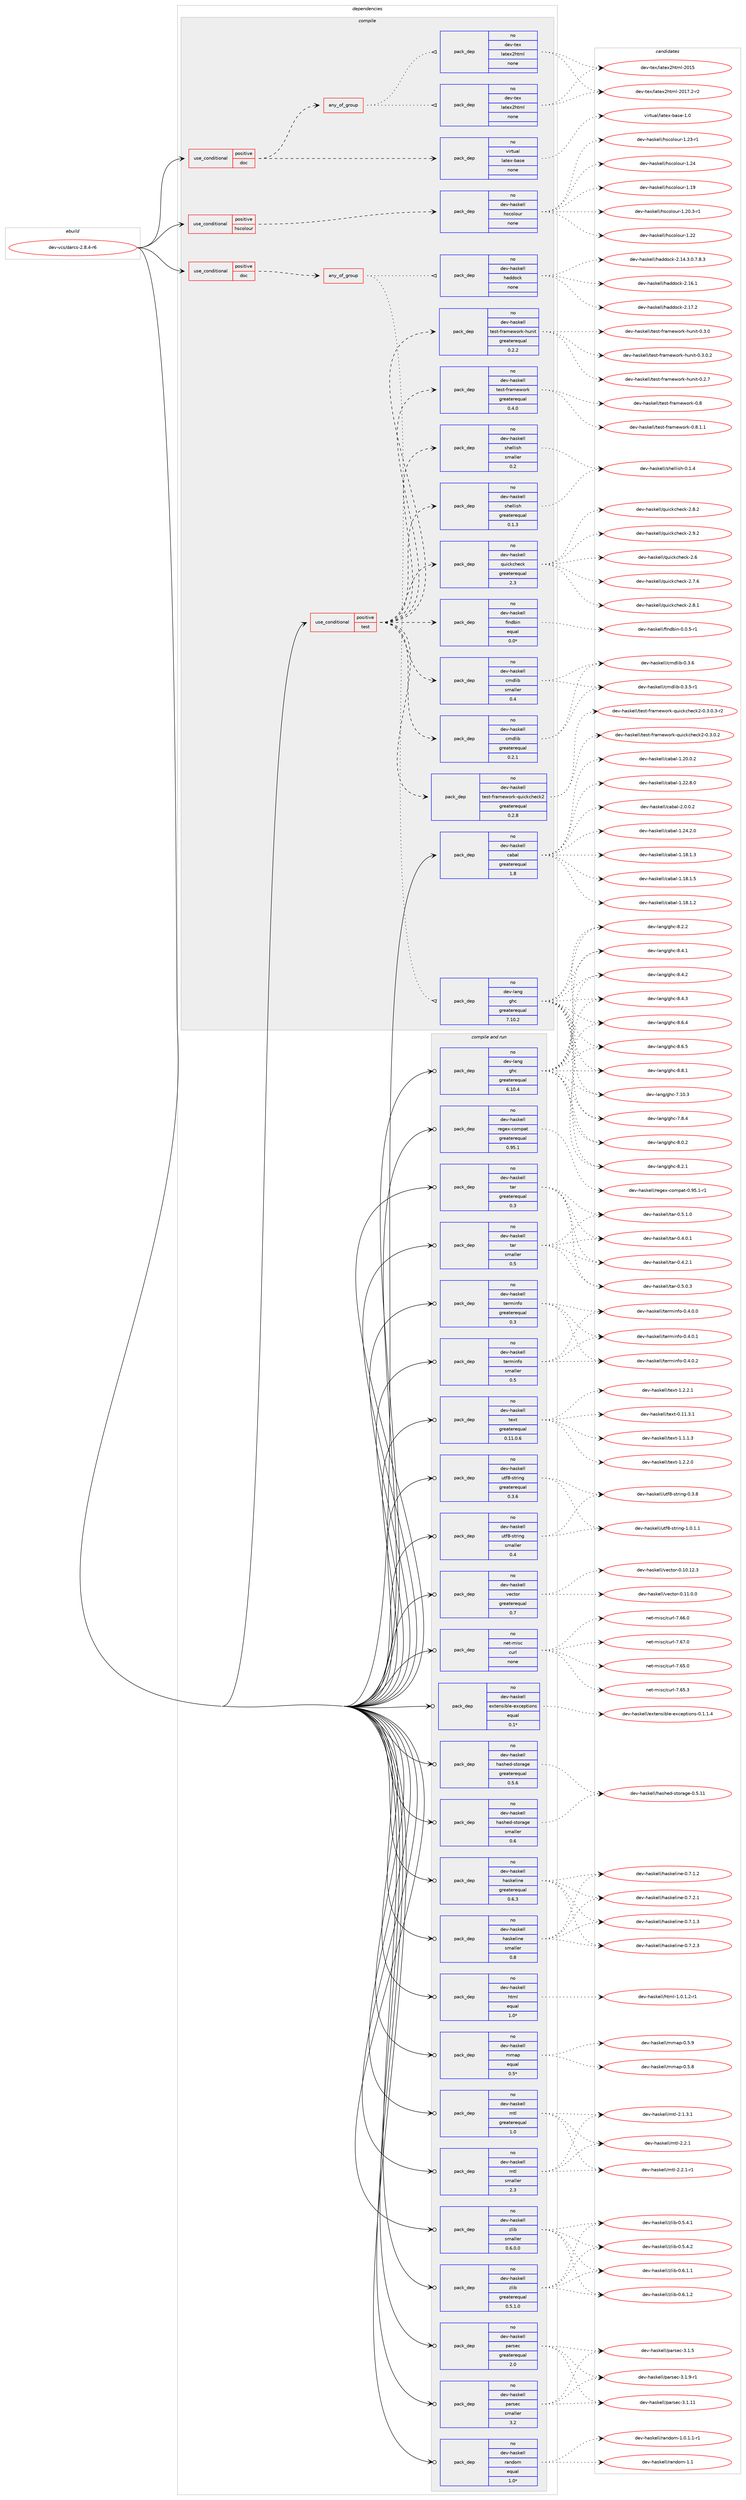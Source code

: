 digraph prolog {

# *************
# Graph options
# *************

newrank=true;
concentrate=true;
compound=true;
graph [rankdir=LR,fontname=Helvetica,fontsize=10,ranksep=1.5];#, ranksep=2.5, nodesep=0.2];
edge  [arrowhead=vee];
node  [fontname=Helvetica,fontsize=10];

# **********
# The ebuild
# **********

subgraph cluster_leftcol {
color=gray;
rank=same;
label=<<i>ebuild</i>>;
id [label="dev-vcs/darcs-2.8.4-r6", color=red, width=4, href="../dev-vcs/darcs-2.8.4-r6.svg"];
}

# ****************
# The dependencies
# ****************

subgraph cluster_midcol {
color=gray;
label=<<i>dependencies</i>>;
subgraph cluster_compile {
fillcolor="#eeeeee";
style=filled;
label=<<i>compile</i>>;
subgraph cond183567 {
dependency733577 [label=<<TABLE BORDER="0" CELLBORDER="1" CELLSPACING="0" CELLPADDING="4"><TR><TD ROWSPAN="3" CELLPADDING="10">use_conditional</TD></TR><TR><TD>positive</TD></TR><TR><TD>doc</TD></TR></TABLE>>, shape=none, color=red];
subgraph any11845 {
dependency733578 [label=<<TABLE BORDER="0" CELLBORDER="1" CELLSPACING="0" CELLPADDING="4"><TR><TD CELLPADDING="10">any_of_group</TD></TR></TABLE>>, shape=none, color=red];subgraph pack537786 {
dependency733579 [label=<<TABLE BORDER="0" CELLBORDER="1" CELLSPACING="0" CELLPADDING="4" WIDTH="220"><TR><TD ROWSPAN="6" CELLPADDING="30">pack_dep</TD></TR><TR><TD WIDTH="110">no</TD></TR><TR><TD>dev-haskell</TD></TR><TR><TD>haddock</TD></TR><TR><TD>none</TD></TR><TR><TD></TD></TR></TABLE>>, shape=none, color=blue];
}
dependency733578:e -> dependency733579:w [weight=20,style="dotted",arrowhead="oinv"];
subgraph pack537787 {
dependency733580 [label=<<TABLE BORDER="0" CELLBORDER="1" CELLSPACING="0" CELLPADDING="4" WIDTH="220"><TR><TD ROWSPAN="6" CELLPADDING="30">pack_dep</TD></TR><TR><TD WIDTH="110">no</TD></TR><TR><TD>dev-lang</TD></TR><TR><TD>ghc</TD></TR><TR><TD>greaterequal</TD></TR><TR><TD>7.10.2</TD></TR></TABLE>>, shape=none, color=blue];
}
dependency733578:e -> dependency733580:w [weight=20,style="dotted",arrowhead="oinv"];
}
dependency733577:e -> dependency733578:w [weight=20,style="dashed",arrowhead="vee"];
}
id:e -> dependency733577:w [weight=20,style="solid",arrowhead="vee"];
subgraph cond183568 {
dependency733581 [label=<<TABLE BORDER="0" CELLBORDER="1" CELLSPACING="0" CELLPADDING="4"><TR><TD ROWSPAN="3" CELLPADDING="10">use_conditional</TD></TR><TR><TD>positive</TD></TR><TR><TD>doc</TD></TR></TABLE>>, shape=none, color=red];
subgraph pack537788 {
dependency733582 [label=<<TABLE BORDER="0" CELLBORDER="1" CELLSPACING="0" CELLPADDING="4" WIDTH="220"><TR><TD ROWSPAN="6" CELLPADDING="30">pack_dep</TD></TR><TR><TD WIDTH="110">no</TD></TR><TR><TD>virtual</TD></TR><TR><TD>latex-base</TD></TR><TR><TD>none</TD></TR><TR><TD></TD></TR></TABLE>>, shape=none, color=blue];
}
dependency733581:e -> dependency733582:w [weight=20,style="dashed",arrowhead="vee"];
subgraph any11846 {
dependency733583 [label=<<TABLE BORDER="0" CELLBORDER="1" CELLSPACING="0" CELLPADDING="4"><TR><TD CELLPADDING="10">any_of_group</TD></TR></TABLE>>, shape=none, color=red];subgraph pack537789 {
dependency733584 [label=<<TABLE BORDER="0" CELLBORDER="1" CELLSPACING="0" CELLPADDING="4" WIDTH="220"><TR><TD ROWSPAN="6" CELLPADDING="30">pack_dep</TD></TR><TR><TD WIDTH="110">no</TD></TR><TR><TD>dev-tex</TD></TR><TR><TD>latex2html</TD></TR><TR><TD>none</TD></TR><TR><TD></TD></TR></TABLE>>, shape=none, color=blue];
}
dependency733583:e -> dependency733584:w [weight=20,style="dotted",arrowhead="oinv"];
subgraph pack537790 {
dependency733585 [label=<<TABLE BORDER="0" CELLBORDER="1" CELLSPACING="0" CELLPADDING="4" WIDTH="220"><TR><TD ROWSPAN="6" CELLPADDING="30">pack_dep</TD></TR><TR><TD WIDTH="110">no</TD></TR><TR><TD>dev-tex</TD></TR><TR><TD>latex2html</TD></TR><TR><TD>none</TD></TR><TR><TD></TD></TR></TABLE>>, shape=none, color=blue];
}
dependency733583:e -> dependency733585:w [weight=20,style="dotted",arrowhead="oinv"];
}
dependency733581:e -> dependency733583:w [weight=20,style="dashed",arrowhead="vee"];
}
id:e -> dependency733581:w [weight=20,style="solid",arrowhead="vee"];
subgraph cond183569 {
dependency733586 [label=<<TABLE BORDER="0" CELLBORDER="1" CELLSPACING="0" CELLPADDING="4"><TR><TD ROWSPAN="3" CELLPADDING="10">use_conditional</TD></TR><TR><TD>positive</TD></TR><TR><TD>hscolour</TD></TR></TABLE>>, shape=none, color=red];
subgraph pack537791 {
dependency733587 [label=<<TABLE BORDER="0" CELLBORDER="1" CELLSPACING="0" CELLPADDING="4" WIDTH="220"><TR><TD ROWSPAN="6" CELLPADDING="30">pack_dep</TD></TR><TR><TD WIDTH="110">no</TD></TR><TR><TD>dev-haskell</TD></TR><TR><TD>hscolour</TD></TR><TR><TD>none</TD></TR><TR><TD></TD></TR></TABLE>>, shape=none, color=blue];
}
dependency733586:e -> dependency733587:w [weight=20,style="dashed",arrowhead="vee"];
}
id:e -> dependency733586:w [weight=20,style="solid",arrowhead="vee"];
subgraph cond183570 {
dependency733588 [label=<<TABLE BORDER="0" CELLBORDER="1" CELLSPACING="0" CELLPADDING="4"><TR><TD ROWSPAN="3" CELLPADDING="10">use_conditional</TD></TR><TR><TD>positive</TD></TR><TR><TD>test</TD></TR></TABLE>>, shape=none, color=red];
subgraph pack537792 {
dependency733589 [label=<<TABLE BORDER="0" CELLBORDER="1" CELLSPACING="0" CELLPADDING="4" WIDTH="220"><TR><TD ROWSPAN="6" CELLPADDING="30">pack_dep</TD></TR><TR><TD WIDTH="110">no</TD></TR><TR><TD>dev-haskell</TD></TR><TR><TD>cmdlib</TD></TR><TR><TD>greaterequal</TD></TR><TR><TD>0.2.1</TD></TR></TABLE>>, shape=none, color=blue];
}
dependency733588:e -> dependency733589:w [weight=20,style="dashed",arrowhead="vee"];
subgraph pack537793 {
dependency733590 [label=<<TABLE BORDER="0" CELLBORDER="1" CELLSPACING="0" CELLPADDING="4" WIDTH="220"><TR><TD ROWSPAN="6" CELLPADDING="30">pack_dep</TD></TR><TR><TD WIDTH="110">no</TD></TR><TR><TD>dev-haskell</TD></TR><TR><TD>cmdlib</TD></TR><TR><TD>smaller</TD></TR><TR><TD>0.4</TD></TR></TABLE>>, shape=none, color=blue];
}
dependency733588:e -> dependency733590:w [weight=20,style="dashed",arrowhead="vee"];
subgraph pack537794 {
dependency733591 [label=<<TABLE BORDER="0" CELLBORDER="1" CELLSPACING="0" CELLPADDING="4" WIDTH="220"><TR><TD ROWSPAN="6" CELLPADDING="30">pack_dep</TD></TR><TR><TD WIDTH="110">no</TD></TR><TR><TD>dev-haskell</TD></TR><TR><TD>findbin</TD></TR><TR><TD>equal</TD></TR><TR><TD>0.0*</TD></TR></TABLE>>, shape=none, color=blue];
}
dependency733588:e -> dependency733591:w [weight=20,style="dashed",arrowhead="vee"];
subgraph pack537795 {
dependency733592 [label=<<TABLE BORDER="0" CELLBORDER="1" CELLSPACING="0" CELLPADDING="4" WIDTH="220"><TR><TD ROWSPAN="6" CELLPADDING="30">pack_dep</TD></TR><TR><TD WIDTH="110">no</TD></TR><TR><TD>dev-haskell</TD></TR><TR><TD>quickcheck</TD></TR><TR><TD>greaterequal</TD></TR><TR><TD>2.3</TD></TR></TABLE>>, shape=none, color=blue];
}
dependency733588:e -> dependency733592:w [weight=20,style="dashed",arrowhead="vee"];
subgraph pack537796 {
dependency733593 [label=<<TABLE BORDER="0" CELLBORDER="1" CELLSPACING="0" CELLPADDING="4" WIDTH="220"><TR><TD ROWSPAN="6" CELLPADDING="30">pack_dep</TD></TR><TR><TD WIDTH="110">no</TD></TR><TR><TD>dev-haskell</TD></TR><TR><TD>shellish</TD></TR><TR><TD>greaterequal</TD></TR><TR><TD>0.1.3</TD></TR></TABLE>>, shape=none, color=blue];
}
dependency733588:e -> dependency733593:w [weight=20,style="dashed",arrowhead="vee"];
subgraph pack537797 {
dependency733594 [label=<<TABLE BORDER="0" CELLBORDER="1" CELLSPACING="0" CELLPADDING="4" WIDTH="220"><TR><TD ROWSPAN="6" CELLPADDING="30">pack_dep</TD></TR><TR><TD WIDTH="110">no</TD></TR><TR><TD>dev-haskell</TD></TR><TR><TD>shellish</TD></TR><TR><TD>smaller</TD></TR><TR><TD>0.2</TD></TR></TABLE>>, shape=none, color=blue];
}
dependency733588:e -> dependency733594:w [weight=20,style="dashed",arrowhead="vee"];
subgraph pack537798 {
dependency733595 [label=<<TABLE BORDER="0" CELLBORDER="1" CELLSPACING="0" CELLPADDING="4" WIDTH="220"><TR><TD ROWSPAN="6" CELLPADDING="30">pack_dep</TD></TR><TR><TD WIDTH="110">no</TD></TR><TR><TD>dev-haskell</TD></TR><TR><TD>test-framework</TD></TR><TR><TD>greaterequal</TD></TR><TR><TD>0.4.0</TD></TR></TABLE>>, shape=none, color=blue];
}
dependency733588:e -> dependency733595:w [weight=20,style="dashed",arrowhead="vee"];
subgraph pack537799 {
dependency733596 [label=<<TABLE BORDER="0" CELLBORDER="1" CELLSPACING="0" CELLPADDING="4" WIDTH="220"><TR><TD ROWSPAN="6" CELLPADDING="30">pack_dep</TD></TR><TR><TD WIDTH="110">no</TD></TR><TR><TD>dev-haskell</TD></TR><TR><TD>test-framework-hunit</TD></TR><TR><TD>greaterequal</TD></TR><TR><TD>0.2.2</TD></TR></TABLE>>, shape=none, color=blue];
}
dependency733588:e -> dependency733596:w [weight=20,style="dashed",arrowhead="vee"];
subgraph pack537800 {
dependency733597 [label=<<TABLE BORDER="0" CELLBORDER="1" CELLSPACING="0" CELLPADDING="4" WIDTH="220"><TR><TD ROWSPAN="6" CELLPADDING="30">pack_dep</TD></TR><TR><TD WIDTH="110">no</TD></TR><TR><TD>dev-haskell</TD></TR><TR><TD>test-framework-quickcheck2</TD></TR><TR><TD>greaterequal</TD></TR><TR><TD>0.2.8</TD></TR></TABLE>>, shape=none, color=blue];
}
dependency733588:e -> dependency733597:w [weight=20,style="dashed",arrowhead="vee"];
}
id:e -> dependency733588:w [weight=20,style="solid",arrowhead="vee"];
subgraph pack537801 {
dependency733598 [label=<<TABLE BORDER="0" CELLBORDER="1" CELLSPACING="0" CELLPADDING="4" WIDTH="220"><TR><TD ROWSPAN="6" CELLPADDING="30">pack_dep</TD></TR><TR><TD WIDTH="110">no</TD></TR><TR><TD>dev-haskell</TD></TR><TR><TD>cabal</TD></TR><TR><TD>greaterequal</TD></TR><TR><TD>1.8</TD></TR></TABLE>>, shape=none, color=blue];
}
id:e -> dependency733598:w [weight=20,style="solid",arrowhead="vee"];
}
subgraph cluster_compileandrun {
fillcolor="#eeeeee";
style=filled;
label=<<i>compile and run</i>>;
subgraph pack537802 {
dependency733599 [label=<<TABLE BORDER="0" CELLBORDER="1" CELLSPACING="0" CELLPADDING="4" WIDTH="220"><TR><TD ROWSPAN="6" CELLPADDING="30">pack_dep</TD></TR><TR><TD WIDTH="110">no</TD></TR><TR><TD>dev-haskell</TD></TR><TR><TD>extensible-exceptions</TD></TR><TR><TD>equal</TD></TR><TR><TD>0.1*</TD></TR></TABLE>>, shape=none, color=blue];
}
id:e -> dependency733599:w [weight=20,style="solid",arrowhead="odotvee"];
subgraph pack537803 {
dependency733600 [label=<<TABLE BORDER="0" CELLBORDER="1" CELLSPACING="0" CELLPADDING="4" WIDTH="220"><TR><TD ROWSPAN="6" CELLPADDING="30">pack_dep</TD></TR><TR><TD WIDTH="110">no</TD></TR><TR><TD>dev-haskell</TD></TR><TR><TD>hashed-storage</TD></TR><TR><TD>greaterequal</TD></TR><TR><TD>0.5.6</TD></TR></TABLE>>, shape=none, color=blue];
}
id:e -> dependency733600:w [weight=20,style="solid",arrowhead="odotvee"];
subgraph pack537804 {
dependency733601 [label=<<TABLE BORDER="0" CELLBORDER="1" CELLSPACING="0" CELLPADDING="4" WIDTH="220"><TR><TD ROWSPAN="6" CELLPADDING="30">pack_dep</TD></TR><TR><TD WIDTH="110">no</TD></TR><TR><TD>dev-haskell</TD></TR><TR><TD>hashed-storage</TD></TR><TR><TD>smaller</TD></TR><TR><TD>0.6</TD></TR></TABLE>>, shape=none, color=blue];
}
id:e -> dependency733601:w [weight=20,style="solid",arrowhead="odotvee"];
subgraph pack537805 {
dependency733602 [label=<<TABLE BORDER="0" CELLBORDER="1" CELLSPACING="0" CELLPADDING="4" WIDTH="220"><TR><TD ROWSPAN="6" CELLPADDING="30">pack_dep</TD></TR><TR><TD WIDTH="110">no</TD></TR><TR><TD>dev-haskell</TD></TR><TR><TD>haskeline</TD></TR><TR><TD>greaterequal</TD></TR><TR><TD>0.6.3</TD></TR></TABLE>>, shape=none, color=blue];
}
id:e -> dependency733602:w [weight=20,style="solid",arrowhead="odotvee"];
subgraph pack537806 {
dependency733603 [label=<<TABLE BORDER="0" CELLBORDER="1" CELLSPACING="0" CELLPADDING="4" WIDTH="220"><TR><TD ROWSPAN="6" CELLPADDING="30">pack_dep</TD></TR><TR><TD WIDTH="110">no</TD></TR><TR><TD>dev-haskell</TD></TR><TR><TD>haskeline</TD></TR><TR><TD>smaller</TD></TR><TR><TD>0.8</TD></TR></TABLE>>, shape=none, color=blue];
}
id:e -> dependency733603:w [weight=20,style="solid",arrowhead="odotvee"];
subgraph pack537807 {
dependency733604 [label=<<TABLE BORDER="0" CELLBORDER="1" CELLSPACING="0" CELLPADDING="4" WIDTH="220"><TR><TD ROWSPAN="6" CELLPADDING="30">pack_dep</TD></TR><TR><TD WIDTH="110">no</TD></TR><TR><TD>dev-haskell</TD></TR><TR><TD>html</TD></TR><TR><TD>equal</TD></TR><TR><TD>1.0*</TD></TR></TABLE>>, shape=none, color=blue];
}
id:e -> dependency733604:w [weight=20,style="solid",arrowhead="odotvee"];
subgraph pack537808 {
dependency733605 [label=<<TABLE BORDER="0" CELLBORDER="1" CELLSPACING="0" CELLPADDING="4" WIDTH="220"><TR><TD ROWSPAN="6" CELLPADDING="30">pack_dep</TD></TR><TR><TD WIDTH="110">no</TD></TR><TR><TD>dev-haskell</TD></TR><TR><TD>mmap</TD></TR><TR><TD>equal</TD></TR><TR><TD>0.5*</TD></TR></TABLE>>, shape=none, color=blue];
}
id:e -> dependency733605:w [weight=20,style="solid",arrowhead="odotvee"];
subgraph pack537809 {
dependency733606 [label=<<TABLE BORDER="0" CELLBORDER="1" CELLSPACING="0" CELLPADDING="4" WIDTH="220"><TR><TD ROWSPAN="6" CELLPADDING="30">pack_dep</TD></TR><TR><TD WIDTH="110">no</TD></TR><TR><TD>dev-haskell</TD></TR><TR><TD>mtl</TD></TR><TR><TD>greaterequal</TD></TR><TR><TD>1.0</TD></TR></TABLE>>, shape=none, color=blue];
}
id:e -> dependency733606:w [weight=20,style="solid",arrowhead="odotvee"];
subgraph pack537810 {
dependency733607 [label=<<TABLE BORDER="0" CELLBORDER="1" CELLSPACING="0" CELLPADDING="4" WIDTH="220"><TR><TD ROWSPAN="6" CELLPADDING="30">pack_dep</TD></TR><TR><TD WIDTH="110">no</TD></TR><TR><TD>dev-haskell</TD></TR><TR><TD>mtl</TD></TR><TR><TD>smaller</TD></TR><TR><TD>2.3</TD></TR></TABLE>>, shape=none, color=blue];
}
id:e -> dependency733607:w [weight=20,style="solid",arrowhead="odotvee"];
subgraph pack537811 {
dependency733608 [label=<<TABLE BORDER="0" CELLBORDER="1" CELLSPACING="0" CELLPADDING="4" WIDTH="220"><TR><TD ROWSPAN="6" CELLPADDING="30">pack_dep</TD></TR><TR><TD WIDTH="110">no</TD></TR><TR><TD>dev-haskell</TD></TR><TR><TD>parsec</TD></TR><TR><TD>greaterequal</TD></TR><TR><TD>2.0</TD></TR></TABLE>>, shape=none, color=blue];
}
id:e -> dependency733608:w [weight=20,style="solid",arrowhead="odotvee"];
subgraph pack537812 {
dependency733609 [label=<<TABLE BORDER="0" CELLBORDER="1" CELLSPACING="0" CELLPADDING="4" WIDTH="220"><TR><TD ROWSPAN="6" CELLPADDING="30">pack_dep</TD></TR><TR><TD WIDTH="110">no</TD></TR><TR><TD>dev-haskell</TD></TR><TR><TD>parsec</TD></TR><TR><TD>smaller</TD></TR><TR><TD>3.2</TD></TR></TABLE>>, shape=none, color=blue];
}
id:e -> dependency733609:w [weight=20,style="solid",arrowhead="odotvee"];
subgraph pack537813 {
dependency733610 [label=<<TABLE BORDER="0" CELLBORDER="1" CELLSPACING="0" CELLPADDING="4" WIDTH="220"><TR><TD ROWSPAN="6" CELLPADDING="30">pack_dep</TD></TR><TR><TD WIDTH="110">no</TD></TR><TR><TD>dev-haskell</TD></TR><TR><TD>random</TD></TR><TR><TD>equal</TD></TR><TR><TD>1.0*</TD></TR></TABLE>>, shape=none, color=blue];
}
id:e -> dependency733610:w [weight=20,style="solid",arrowhead="odotvee"];
subgraph pack537814 {
dependency733611 [label=<<TABLE BORDER="0" CELLBORDER="1" CELLSPACING="0" CELLPADDING="4" WIDTH="220"><TR><TD ROWSPAN="6" CELLPADDING="30">pack_dep</TD></TR><TR><TD WIDTH="110">no</TD></TR><TR><TD>dev-haskell</TD></TR><TR><TD>regex-compat</TD></TR><TR><TD>greaterequal</TD></TR><TR><TD>0.95.1</TD></TR></TABLE>>, shape=none, color=blue];
}
id:e -> dependency733611:w [weight=20,style="solid",arrowhead="odotvee"];
subgraph pack537815 {
dependency733612 [label=<<TABLE BORDER="0" CELLBORDER="1" CELLSPACING="0" CELLPADDING="4" WIDTH="220"><TR><TD ROWSPAN="6" CELLPADDING="30">pack_dep</TD></TR><TR><TD WIDTH="110">no</TD></TR><TR><TD>dev-haskell</TD></TR><TR><TD>tar</TD></TR><TR><TD>greaterequal</TD></TR><TR><TD>0.3</TD></TR></TABLE>>, shape=none, color=blue];
}
id:e -> dependency733612:w [weight=20,style="solid",arrowhead="odotvee"];
subgraph pack537816 {
dependency733613 [label=<<TABLE BORDER="0" CELLBORDER="1" CELLSPACING="0" CELLPADDING="4" WIDTH="220"><TR><TD ROWSPAN="6" CELLPADDING="30">pack_dep</TD></TR><TR><TD WIDTH="110">no</TD></TR><TR><TD>dev-haskell</TD></TR><TR><TD>tar</TD></TR><TR><TD>smaller</TD></TR><TR><TD>0.5</TD></TR></TABLE>>, shape=none, color=blue];
}
id:e -> dependency733613:w [weight=20,style="solid",arrowhead="odotvee"];
subgraph pack537817 {
dependency733614 [label=<<TABLE BORDER="0" CELLBORDER="1" CELLSPACING="0" CELLPADDING="4" WIDTH="220"><TR><TD ROWSPAN="6" CELLPADDING="30">pack_dep</TD></TR><TR><TD WIDTH="110">no</TD></TR><TR><TD>dev-haskell</TD></TR><TR><TD>terminfo</TD></TR><TR><TD>greaterequal</TD></TR><TR><TD>0.3</TD></TR></TABLE>>, shape=none, color=blue];
}
id:e -> dependency733614:w [weight=20,style="solid",arrowhead="odotvee"];
subgraph pack537818 {
dependency733615 [label=<<TABLE BORDER="0" CELLBORDER="1" CELLSPACING="0" CELLPADDING="4" WIDTH="220"><TR><TD ROWSPAN="6" CELLPADDING="30">pack_dep</TD></TR><TR><TD WIDTH="110">no</TD></TR><TR><TD>dev-haskell</TD></TR><TR><TD>terminfo</TD></TR><TR><TD>smaller</TD></TR><TR><TD>0.5</TD></TR></TABLE>>, shape=none, color=blue];
}
id:e -> dependency733615:w [weight=20,style="solid",arrowhead="odotvee"];
subgraph pack537819 {
dependency733616 [label=<<TABLE BORDER="0" CELLBORDER="1" CELLSPACING="0" CELLPADDING="4" WIDTH="220"><TR><TD ROWSPAN="6" CELLPADDING="30">pack_dep</TD></TR><TR><TD WIDTH="110">no</TD></TR><TR><TD>dev-haskell</TD></TR><TR><TD>text</TD></TR><TR><TD>greaterequal</TD></TR><TR><TD>0.11.0.6</TD></TR></TABLE>>, shape=none, color=blue];
}
id:e -> dependency733616:w [weight=20,style="solid",arrowhead="odotvee"];
subgraph pack537820 {
dependency733617 [label=<<TABLE BORDER="0" CELLBORDER="1" CELLSPACING="0" CELLPADDING="4" WIDTH="220"><TR><TD ROWSPAN="6" CELLPADDING="30">pack_dep</TD></TR><TR><TD WIDTH="110">no</TD></TR><TR><TD>dev-haskell</TD></TR><TR><TD>utf8-string</TD></TR><TR><TD>greaterequal</TD></TR><TR><TD>0.3.6</TD></TR></TABLE>>, shape=none, color=blue];
}
id:e -> dependency733617:w [weight=20,style="solid",arrowhead="odotvee"];
subgraph pack537821 {
dependency733618 [label=<<TABLE BORDER="0" CELLBORDER="1" CELLSPACING="0" CELLPADDING="4" WIDTH="220"><TR><TD ROWSPAN="6" CELLPADDING="30">pack_dep</TD></TR><TR><TD WIDTH="110">no</TD></TR><TR><TD>dev-haskell</TD></TR><TR><TD>utf8-string</TD></TR><TR><TD>smaller</TD></TR><TR><TD>0.4</TD></TR></TABLE>>, shape=none, color=blue];
}
id:e -> dependency733618:w [weight=20,style="solid",arrowhead="odotvee"];
subgraph pack537822 {
dependency733619 [label=<<TABLE BORDER="0" CELLBORDER="1" CELLSPACING="0" CELLPADDING="4" WIDTH="220"><TR><TD ROWSPAN="6" CELLPADDING="30">pack_dep</TD></TR><TR><TD WIDTH="110">no</TD></TR><TR><TD>dev-haskell</TD></TR><TR><TD>vector</TD></TR><TR><TD>greaterequal</TD></TR><TR><TD>0.7</TD></TR></TABLE>>, shape=none, color=blue];
}
id:e -> dependency733619:w [weight=20,style="solid",arrowhead="odotvee"];
subgraph pack537823 {
dependency733620 [label=<<TABLE BORDER="0" CELLBORDER="1" CELLSPACING="0" CELLPADDING="4" WIDTH="220"><TR><TD ROWSPAN="6" CELLPADDING="30">pack_dep</TD></TR><TR><TD WIDTH="110">no</TD></TR><TR><TD>dev-haskell</TD></TR><TR><TD>zlib</TD></TR><TR><TD>greaterequal</TD></TR><TR><TD>0.5.1.0</TD></TR></TABLE>>, shape=none, color=blue];
}
id:e -> dependency733620:w [weight=20,style="solid",arrowhead="odotvee"];
subgraph pack537824 {
dependency733621 [label=<<TABLE BORDER="0" CELLBORDER="1" CELLSPACING="0" CELLPADDING="4" WIDTH="220"><TR><TD ROWSPAN="6" CELLPADDING="30">pack_dep</TD></TR><TR><TD WIDTH="110">no</TD></TR><TR><TD>dev-haskell</TD></TR><TR><TD>zlib</TD></TR><TR><TD>smaller</TD></TR><TR><TD>0.6.0.0</TD></TR></TABLE>>, shape=none, color=blue];
}
id:e -> dependency733621:w [weight=20,style="solid",arrowhead="odotvee"];
subgraph pack537825 {
dependency733622 [label=<<TABLE BORDER="0" CELLBORDER="1" CELLSPACING="0" CELLPADDING="4" WIDTH="220"><TR><TD ROWSPAN="6" CELLPADDING="30">pack_dep</TD></TR><TR><TD WIDTH="110">no</TD></TR><TR><TD>dev-lang</TD></TR><TR><TD>ghc</TD></TR><TR><TD>greaterequal</TD></TR><TR><TD>6.10.4</TD></TR></TABLE>>, shape=none, color=blue];
}
id:e -> dependency733622:w [weight=20,style="solid",arrowhead="odotvee"];
subgraph pack537826 {
dependency733623 [label=<<TABLE BORDER="0" CELLBORDER="1" CELLSPACING="0" CELLPADDING="4" WIDTH="220"><TR><TD ROWSPAN="6" CELLPADDING="30">pack_dep</TD></TR><TR><TD WIDTH="110">no</TD></TR><TR><TD>net-misc</TD></TR><TR><TD>curl</TD></TR><TR><TD>none</TD></TR><TR><TD></TD></TR></TABLE>>, shape=none, color=blue];
}
id:e -> dependency733623:w [weight=20,style="solid",arrowhead="odotvee"];
}
subgraph cluster_run {
fillcolor="#eeeeee";
style=filled;
label=<<i>run</i>>;
}
}

# **************
# The candidates
# **************

subgraph cluster_choices {
rank=same;
color=gray;
label=<<i>candidates</i>>;

subgraph choice537786 {
color=black;
nodesep=1;
choice1001011184510497115107101108108471049710010011199107455046495246514648465546564651 [label="dev-haskell/haddock-2.14.3.0.7.8.3", color=red, width=4,href="../dev-haskell/haddock-2.14.3.0.7.8.3.svg"];
choice100101118451049711510710110810847104971001001119910745504649544649 [label="dev-haskell/haddock-2.16.1", color=red, width=4,href="../dev-haskell/haddock-2.16.1.svg"];
choice100101118451049711510710110810847104971001001119910745504649554650 [label="dev-haskell/haddock-2.17.2", color=red, width=4,href="../dev-haskell/haddock-2.17.2.svg"];
dependency733579:e -> choice1001011184510497115107101108108471049710010011199107455046495246514648465546564651:w [style=dotted,weight="100"];
dependency733579:e -> choice100101118451049711510710110810847104971001001119910745504649544649:w [style=dotted,weight="100"];
dependency733579:e -> choice100101118451049711510710110810847104971001001119910745504649554650:w [style=dotted,weight="100"];
}
subgraph choice537787 {
color=black;
nodesep=1;
choice1001011184510897110103471031049945554649484651 [label="dev-lang/ghc-7.10.3", color=red, width=4,href="../dev-lang/ghc-7.10.3.svg"];
choice10010111845108971101034710310499455546564652 [label="dev-lang/ghc-7.8.4", color=red, width=4,href="../dev-lang/ghc-7.8.4.svg"];
choice10010111845108971101034710310499455646484650 [label="dev-lang/ghc-8.0.2", color=red, width=4,href="../dev-lang/ghc-8.0.2.svg"];
choice10010111845108971101034710310499455646504649 [label="dev-lang/ghc-8.2.1", color=red, width=4,href="../dev-lang/ghc-8.2.1.svg"];
choice10010111845108971101034710310499455646504650 [label="dev-lang/ghc-8.2.2", color=red, width=4,href="../dev-lang/ghc-8.2.2.svg"];
choice10010111845108971101034710310499455646524649 [label="dev-lang/ghc-8.4.1", color=red, width=4,href="../dev-lang/ghc-8.4.1.svg"];
choice10010111845108971101034710310499455646524650 [label="dev-lang/ghc-8.4.2", color=red, width=4,href="../dev-lang/ghc-8.4.2.svg"];
choice10010111845108971101034710310499455646524651 [label="dev-lang/ghc-8.4.3", color=red, width=4,href="../dev-lang/ghc-8.4.3.svg"];
choice10010111845108971101034710310499455646544652 [label="dev-lang/ghc-8.6.4", color=red, width=4,href="../dev-lang/ghc-8.6.4.svg"];
choice10010111845108971101034710310499455646544653 [label="dev-lang/ghc-8.6.5", color=red, width=4,href="../dev-lang/ghc-8.6.5.svg"];
choice10010111845108971101034710310499455646564649 [label="dev-lang/ghc-8.8.1", color=red, width=4,href="../dev-lang/ghc-8.8.1.svg"];
dependency733580:e -> choice1001011184510897110103471031049945554649484651:w [style=dotted,weight="100"];
dependency733580:e -> choice10010111845108971101034710310499455546564652:w [style=dotted,weight="100"];
dependency733580:e -> choice10010111845108971101034710310499455646484650:w [style=dotted,weight="100"];
dependency733580:e -> choice10010111845108971101034710310499455646504649:w [style=dotted,weight="100"];
dependency733580:e -> choice10010111845108971101034710310499455646504650:w [style=dotted,weight="100"];
dependency733580:e -> choice10010111845108971101034710310499455646524649:w [style=dotted,weight="100"];
dependency733580:e -> choice10010111845108971101034710310499455646524650:w [style=dotted,weight="100"];
dependency733580:e -> choice10010111845108971101034710310499455646524651:w [style=dotted,weight="100"];
dependency733580:e -> choice10010111845108971101034710310499455646544652:w [style=dotted,weight="100"];
dependency733580:e -> choice10010111845108971101034710310499455646544653:w [style=dotted,weight="100"];
dependency733580:e -> choice10010111845108971101034710310499455646564649:w [style=dotted,weight="100"];
}
subgraph choice537788 {
color=black;
nodesep=1;
choice11810511411611797108471089711610112045989711510145494648 [label="virtual/latex-base-1.0", color=red, width=4,href="../virtual/latex-base-1.0.svg"];
dependency733582:e -> choice11810511411611797108471089711610112045989711510145494648:w [style=dotted,weight="100"];
}
subgraph choice537789 {
color=black;
nodesep=1;
choice100101118451161011204710897116101120501041161091084550484953 [label="dev-tex/latex2html-2015", color=red, width=4,href="../dev-tex/latex2html-2015.svg"];
choice10010111845116101120471089711610112050104116109108455048495546504511450 [label="dev-tex/latex2html-2017.2-r2", color=red, width=4,href="../dev-tex/latex2html-2017.2-r2.svg"];
dependency733584:e -> choice100101118451161011204710897116101120501041161091084550484953:w [style=dotted,weight="100"];
dependency733584:e -> choice10010111845116101120471089711610112050104116109108455048495546504511450:w [style=dotted,weight="100"];
}
subgraph choice537790 {
color=black;
nodesep=1;
choice100101118451161011204710897116101120501041161091084550484953 [label="dev-tex/latex2html-2015", color=red, width=4,href="../dev-tex/latex2html-2015.svg"];
choice10010111845116101120471089711610112050104116109108455048495546504511450 [label="dev-tex/latex2html-2017.2-r2", color=red, width=4,href="../dev-tex/latex2html-2017.2-r2.svg"];
dependency733585:e -> choice100101118451161011204710897116101120501041161091084550484953:w [style=dotted,weight="100"];
dependency733585:e -> choice10010111845116101120471089711610112050104116109108455048495546504511450:w [style=dotted,weight="100"];
}
subgraph choice537791 {
color=black;
nodesep=1;
choice100101118451049711510710110810847104115991111081111171144549464957 [label="dev-haskell/hscolour-1.19", color=red, width=4,href="../dev-haskell/hscolour-1.19.svg"];
choice10010111845104971151071011081084710411599111108111117114454946504846514511449 [label="dev-haskell/hscolour-1.20.3-r1", color=red, width=4,href="../dev-haskell/hscolour-1.20.3-r1.svg"];
choice100101118451049711510710110810847104115991111081111171144549465050 [label="dev-haskell/hscolour-1.22", color=red, width=4,href="../dev-haskell/hscolour-1.22.svg"];
choice1001011184510497115107101108108471041159911110811111711445494650514511449 [label="dev-haskell/hscolour-1.23-r1", color=red, width=4,href="../dev-haskell/hscolour-1.23-r1.svg"];
choice100101118451049711510710110810847104115991111081111171144549465052 [label="dev-haskell/hscolour-1.24", color=red, width=4,href="../dev-haskell/hscolour-1.24.svg"];
dependency733587:e -> choice100101118451049711510710110810847104115991111081111171144549464957:w [style=dotted,weight="100"];
dependency733587:e -> choice10010111845104971151071011081084710411599111108111117114454946504846514511449:w [style=dotted,weight="100"];
dependency733587:e -> choice100101118451049711510710110810847104115991111081111171144549465050:w [style=dotted,weight="100"];
dependency733587:e -> choice1001011184510497115107101108108471041159911110811111711445494650514511449:w [style=dotted,weight="100"];
dependency733587:e -> choice100101118451049711510710110810847104115991111081111171144549465052:w [style=dotted,weight="100"];
}
subgraph choice537792 {
color=black;
nodesep=1;
choice10010111845104971151071011081084799109100108105984548465146534511449 [label="dev-haskell/cmdlib-0.3.5-r1", color=red, width=4,href="../dev-haskell/cmdlib-0.3.5-r1.svg"];
choice1001011184510497115107101108108479910910010810598454846514654 [label="dev-haskell/cmdlib-0.3.6", color=red, width=4,href="../dev-haskell/cmdlib-0.3.6.svg"];
dependency733589:e -> choice10010111845104971151071011081084799109100108105984548465146534511449:w [style=dotted,weight="100"];
dependency733589:e -> choice1001011184510497115107101108108479910910010810598454846514654:w [style=dotted,weight="100"];
}
subgraph choice537793 {
color=black;
nodesep=1;
choice10010111845104971151071011081084799109100108105984548465146534511449 [label="dev-haskell/cmdlib-0.3.5-r1", color=red, width=4,href="../dev-haskell/cmdlib-0.3.5-r1.svg"];
choice1001011184510497115107101108108479910910010810598454846514654 [label="dev-haskell/cmdlib-0.3.6", color=red, width=4,href="../dev-haskell/cmdlib-0.3.6.svg"];
dependency733590:e -> choice10010111845104971151071011081084799109100108105984548465146534511449:w [style=dotted,weight="100"];
dependency733590:e -> choice1001011184510497115107101108108479910910010810598454846514654:w [style=dotted,weight="100"];
}
subgraph choice537794 {
color=black;
nodesep=1;
choice100101118451049711510710110810847102105110100981051104548464846534511449 [label="dev-haskell/findbin-0.0.5-r1", color=red, width=4,href="../dev-haskell/findbin-0.0.5-r1.svg"];
dependency733591:e -> choice100101118451049711510710110810847102105110100981051104548464846534511449:w [style=dotted,weight="100"];
}
subgraph choice537795 {
color=black;
nodesep=1;
choice10010111845104971151071011081084711311710599107991041019910745504654 [label="dev-haskell/quickcheck-2.6", color=red, width=4,href="../dev-haskell/quickcheck-2.6.svg"];
choice100101118451049711510710110810847113117105991079910410199107455046554654 [label="dev-haskell/quickcheck-2.7.6", color=red, width=4,href="../dev-haskell/quickcheck-2.7.6.svg"];
choice100101118451049711510710110810847113117105991079910410199107455046564649 [label="dev-haskell/quickcheck-2.8.1", color=red, width=4,href="../dev-haskell/quickcheck-2.8.1.svg"];
choice100101118451049711510710110810847113117105991079910410199107455046564650 [label="dev-haskell/quickcheck-2.8.2", color=red, width=4,href="../dev-haskell/quickcheck-2.8.2.svg"];
choice100101118451049711510710110810847113117105991079910410199107455046574650 [label="dev-haskell/quickcheck-2.9.2", color=red, width=4,href="../dev-haskell/quickcheck-2.9.2.svg"];
dependency733592:e -> choice10010111845104971151071011081084711311710599107991041019910745504654:w [style=dotted,weight="100"];
dependency733592:e -> choice100101118451049711510710110810847113117105991079910410199107455046554654:w [style=dotted,weight="100"];
dependency733592:e -> choice100101118451049711510710110810847113117105991079910410199107455046564649:w [style=dotted,weight="100"];
dependency733592:e -> choice100101118451049711510710110810847113117105991079910410199107455046564650:w [style=dotted,weight="100"];
dependency733592:e -> choice100101118451049711510710110810847113117105991079910410199107455046574650:w [style=dotted,weight="100"];
}
subgraph choice537796 {
color=black;
nodesep=1;
choice100101118451049711510710110810847115104101108108105115104454846494652 [label="dev-haskell/shellish-0.1.4", color=red, width=4,href="../dev-haskell/shellish-0.1.4.svg"];
dependency733593:e -> choice100101118451049711510710110810847115104101108108105115104454846494652:w [style=dotted,weight="100"];
}
subgraph choice537797 {
color=black;
nodesep=1;
choice100101118451049711510710110810847115104101108108105115104454846494652 [label="dev-haskell/shellish-0.1.4", color=red, width=4,href="../dev-haskell/shellish-0.1.4.svg"];
dependency733594:e -> choice100101118451049711510710110810847115104101108108105115104454846494652:w [style=dotted,weight="100"];
}
subgraph choice537798 {
color=black;
nodesep=1;
choice100101118451049711510710110810847116101115116451021149710910111911111410745484656 [label="dev-haskell/test-framework-0.8", color=red, width=4,href="../dev-haskell/test-framework-0.8.svg"];
choice10010111845104971151071011081084711610111511645102114971091011191111141074548465646494649 [label="dev-haskell/test-framework-0.8.1.1", color=red, width=4,href="../dev-haskell/test-framework-0.8.1.1.svg"];
dependency733595:e -> choice100101118451049711510710110810847116101115116451021149710910111911111410745484656:w [style=dotted,weight="100"];
dependency733595:e -> choice10010111845104971151071011081084711610111511645102114971091011191111141074548465646494649:w [style=dotted,weight="100"];
}
subgraph choice537799 {
color=black;
nodesep=1;
choice100101118451049711510710110810847116101115116451021149710910111911111410745104117110105116454846504655 [label="dev-haskell/test-framework-hunit-0.2.7", color=red, width=4,href="../dev-haskell/test-framework-hunit-0.2.7.svg"];
choice100101118451049711510710110810847116101115116451021149710910111911111410745104117110105116454846514648 [label="dev-haskell/test-framework-hunit-0.3.0", color=red, width=4,href="../dev-haskell/test-framework-hunit-0.3.0.svg"];
choice1001011184510497115107101108108471161011151164510211497109101119111114107451041171101051164548465146484650 [label="dev-haskell/test-framework-hunit-0.3.0.2", color=red, width=4,href="../dev-haskell/test-framework-hunit-0.3.0.2.svg"];
dependency733596:e -> choice100101118451049711510710110810847116101115116451021149710910111911111410745104117110105116454846504655:w [style=dotted,weight="100"];
dependency733596:e -> choice100101118451049711510710110810847116101115116451021149710910111911111410745104117110105116454846514648:w [style=dotted,weight="100"];
dependency733596:e -> choice1001011184510497115107101108108471161011151164510211497109101119111114107451041171101051164548465146484650:w [style=dotted,weight="100"];
}
subgraph choice537800 {
color=black;
nodesep=1;
choice100101118451049711510710110810847116101115116451021149710910111911111410745113117105991079910410199107504548465146484650 [label="dev-haskell/test-framework-quickcheck2-0.3.0.2", color=red, width=4,href="../dev-haskell/test-framework-quickcheck2-0.3.0.2.svg"];
choice1001011184510497115107101108108471161011151164510211497109101119111114107451131171059910799104101991075045484651464846514511450 [label="dev-haskell/test-framework-quickcheck2-0.3.0.3-r2", color=red, width=4,href="../dev-haskell/test-framework-quickcheck2-0.3.0.3-r2.svg"];
dependency733597:e -> choice100101118451049711510710110810847116101115116451021149710910111911111410745113117105991079910410199107504548465146484650:w [style=dotted,weight="100"];
dependency733597:e -> choice1001011184510497115107101108108471161011151164510211497109101119111114107451131171059910799104101991075045484651464846514511450:w [style=dotted,weight="100"];
}
subgraph choice537801 {
color=black;
nodesep=1;
choice10010111845104971151071011081084799979897108454946495646494650 [label="dev-haskell/cabal-1.18.1.2", color=red, width=4,href="../dev-haskell/cabal-1.18.1.2.svg"];
choice10010111845104971151071011081084799979897108454946495646494651 [label="dev-haskell/cabal-1.18.1.3", color=red, width=4,href="../dev-haskell/cabal-1.18.1.3.svg"];
choice10010111845104971151071011081084799979897108454946495646494653 [label="dev-haskell/cabal-1.18.1.5", color=red, width=4,href="../dev-haskell/cabal-1.18.1.5.svg"];
choice10010111845104971151071011081084799979897108454946504846484650 [label="dev-haskell/cabal-1.20.0.2", color=red, width=4,href="../dev-haskell/cabal-1.20.0.2.svg"];
choice10010111845104971151071011081084799979897108454946505046564648 [label="dev-haskell/cabal-1.22.8.0", color=red, width=4,href="../dev-haskell/cabal-1.22.8.0.svg"];
choice10010111845104971151071011081084799979897108454946505246504648 [label="dev-haskell/cabal-1.24.2.0", color=red, width=4,href="../dev-haskell/cabal-1.24.2.0.svg"];
choice100101118451049711510710110810847999798971084550464846484650 [label="dev-haskell/cabal-2.0.0.2", color=red, width=4,href="../dev-haskell/cabal-2.0.0.2.svg"];
dependency733598:e -> choice10010111845104971151071011081084799979897108454946495646494650:w [style=dotted,weight="100"];
dependency733598:e -> choice10010111845104971151071011081084799979897108454946495646494651:w [style=dotted,weight="100"];
dependency733598:e -> choice10010111845104971151071011081084799979897108454946495646494653:w [style=dotted,weight="100"];
dependency733598:e -> choice10010111845104971151071011081084799979897108454946504846484650:w [style=dotted,weight="100"];
dependency733598:e -> choice10010111845104971151071011081084799979897108454946505046564648:w [style=dotted,weight="100"];
dependency733598:e -> choice10010111845104971151071011081084799979897108454946505246504648:w [style=dotted,weight="100"];
dependency733598:e -> choice100101118451049711510710110810847999798971084550464846484650:w [style=dotted,weight="100"];
}
subgraph choice537802 {
color=black;
nodesep=1;
choice1001011184510497115107101108108471011201161011101151059810810145101120991011121161051111101154548464946494652 [label="dev-haskell/extensible-exceptions-0.1.1.4", color=red, width=4,href="../dev-haskell/extensible-exceptions-0.1.1.4.svg"];
dependency733599:e -> choice1001011184510497115107101108108471011201161011101151059810810145101120991011121161051111101154548464946494652:w [style=dotted,weight="100"];
}
subgraph choice537803 {
color=black;
nodesep=1;
choice10010111845104971151071011081084710497115104101100451151161111149710310145484653464949 [label="dev-haskell/hashed-storage-0.5.11", color=red, width=4,href="../dev-haskell/hashed-storage-0.5.11.svg"];
dependency733600:e -> choice10010111845104971151071011081084710497115104101100451151161111149710310145484653464949:w [style=dotted,weight="100"];
}
subgraph choice537804 {
color=black;
nodesep=1;
choice10010111845104971151071011081084710497115104101100451151161111149710310145484653464949 [label="dev-haskell/hashed-storage-0.5.11", color=red, width=4,href="../dev-haskell/hashed-storage-0.5.11.svg"];
dependency733601:e -> choice10010111845104971151071011081084710497115104101100451151161111149710310145484653464949:w [style=dotted,weight="100"];
}
subgraph choice537805 {
color=black;
nodesep=1;
choice100101118451049711510710110810847104971151071011081051101014548465546494650 [label="dev-haskell/haskeline-0.7.1.2", color=red, width=4,href="../dev-haskell/haskeline-0.7.1.2.svg"];
choice100101118451049711510710110810847104971151071011081051101014548465546494651 [label="dev-haskell/haskeline-0.7.1.3", color=red, width=4,href="../dev-haskell/haskeline-0.7.1.3.svg"];
choice100101118451049711510710110810847104971151071011081051101014548465546504649 [label="dev-haskell/haskeline-0.7.2.1", color=red, width=4,href="../dev-haskell/haskeline-0.7.2.1.svg"];
choice100101118451049711510710110810847104971151071011081051101014548465546504651 [label="dev-haskell/haskeline-0.7.2.3", color=red, width=4,href="../dev-haskell/haskeline-0.7.2.3.svg"];
dependency733602:e -> choice100101118451049711510710110810847104971151071011081051101014548465546494650:w [style=dotted,weight="100"];
dependency733602:e -> choice100101118451049711510710110810847104971151071011081051101014548465546494651:w [style=dotted,weight="100"];
dependency733602:e -> choice100101118451049711510710110810847104971151071011081051101014548465546504649:w [style=dotted,weight="100"];
dependency733602:e -> choice100101118451049711510710110810847104971151071011081051101014548465546504651:w [style=dotted,weight="100"];
}
subgraph choice537806 {
color=black;
nodesep=1;
choice100101118451049711510710110810847104971151071011081051101014548465546494650 [label="dev-haskell/haskeline-0.7.1.2", color=red, width=4,href="../dev-haskell/haskeline-0.7.1.2.svg"];
choice100101118451049711510710110810847104971151071011081051101014548465546494651 [label="dev-haskell/haskeline-0.7.1.3", color=red, width=4,href="../dev-haskell/haskeline-0.7.1.3.svg"];
choice100101118451049711510710110810847104971151071011081051101014548465546504649 [label="dev-haskell/haskeline-0.7.2.1", color=red, width=4,href="../dev-haskell/haskeline-0.7.2.1.svg"];
choice100101118451049711510710110810847104971151071011081051101014548465546504651 [label="dev-haskell/haskeline-0.7.2.3", color=red, width=4,href="../dev-haskell/haskeline-0.7.2.3.svg"];
dependency733603:e -> choice100101118451049711510710110810847104971151071011081051101014548465546494650:w [style=dotted,weight="100"];
dependency733603:e -> choice100101118451049711510710110810847104971151071011081051101014548465546494651:w [style=dotted,weight="100"];
dependency733603:e -> choice100101118451049711510710110810847104971151071011081051101014548465546504649:w [style=dotted,weight="100"];
dependency733603:e -> choice100101118451049711510710110810847104971151071011081051101014548465546504651:w [style=dotted,weight="100"];
}
subgraph choice537807 {
color=black;
nodesep=1;
choice10010111845104971151071011081084710411610910845494648464946504511449 [label="dev-haskell/html-1.0.1.2-r1", color=red, width=4,href="../dev-haskell/html-1.0.1.2-r1.svg"];
dependency733604:e -> choice10010111845104971151071011081084710411610910845494648464946504511449:w [style=dotted,weight="100"];
}
subgraph choice537808 {
color=black;
nodesep=1;
choice10010111845104971151071011081084710910997112454846534656 [label="dev-haskell/mmap-0.5.8", color=red, width=4,href="../dev-haskell/mmap-0.5.8.svg"];
choice10010111845104971151071011081084710910997112454846534657 [label="dev-haskell/mmap-0.5.9", color=red, width=4,href="../dev-haskell/mmap-0.5.9.svg"];
dependency733605:e -> choice10010111845104971151071011081084710910997112454846534656:w [style=dotted,weight="100"];
dependency733605:e -> choice10010111845104971151071011081084710910997112454846534657:w [style=dotted,weight="100"];
}
subgraph choice537809 {
color=black;
nodesep=1;
choice1001011184510497115107101108108471091161084550464946514649 [label="dev-haskell/mtl-2.1.3.1", color=red, width=4,href="../dev-haskell/mtl-2.1.3.1.svg"];
choice100101118451049711510710110810847109116108455046504649 [label="dev-haskell/mtl-2.2.1", color=red, width=4,href="../dev-haskell/mtl-2.2.1.svg"];
choice1001011184510497115107101108108471091161084550465046494511449 [label="dev-haskell/mtl-2.2.1-r1", color=red, width=4,href="../dev-haskell/mtl-2.2.1-r1.svg"];
dependency733606:e -> choice1001011184510497115107101108108471091161084550464946514649:w [style=dotted,weight="100"];
dependency733606:e -> choice100101118451049711510710110810847109116108455046504649:w [style=dotted,weight="100"];
dependency733606:e -> choice1001011184510497115107101108108471091161084550465046494511449:w [style=dotted,weight="100"];
}
subgraph choice537810 {
color=black;
nodesep=1;
choice1001011184510497115107101108108471091161084550464946514649 [label="dev-haskell/mtl-2.1.3.1", color=red, width=4,href="../dev-haskell/mtl-2.1.3.1.svg"];
choice100101118451049711510710110810847109116108455046504649 [label="dev-haskell/mtl-2.2.1", color=red, width=4,href="../dev-haskell/mtl-2.2.1.svg"];
choice1001011184510497115107101108108471091161084550465046494511449 [label="dev-haskell/mtl-2.2.1-r1", color=red, width=4,href="../dev-haskell/mtl-2.2.1-r1.svg"];
dependency733607:e -> choice1001011184510497115107101108108471091161084550464946514649:w [style=dotted,weight="100"];
dependency733607:e -> choice100101118451049711510710110810847109116108455046504649:w [style=dotted,weight="100"];
dependency733607:e -> choice1001011184510497115107101108108471091161084550465046494511449:w [style=dotted,weight="100"];
}
subgraph choice537811 {
color=black;
nodesep=1;
choice100101118451049711510710110810847112971141151019945514649464949 [label="dev-haskell/parsec-3.1.11", color=red, width=4,href="../dev-haskell/parsec-3.1.11.svg"];
choice1001011184510497115107101108108471129711411510199455146494653 [label="dev-haskell/parsec-3.1.5", color=red, width=4,href="../dev-haskell/parsec-3.1.5.svg"];
choice10010111845104971151071011081084711297114115101994551464946574511449 [label="dev-haskell/parsec-3.1.9-r1", color=red, width=4,href="../dev-haskell/parsec-3.1.9-r1.svg"];
dependency733608:e -> choice100101118451049711510710110810847112971141151019945514649464949:w [style=dotted,weight="100"];
dependency733608:e -> choice1001011184510497115107101108108471129711411510199455146494653:w [style=dotted,weight="100"];
dependency733608:e -> choice10010111845104971151071011081084711297114115101994551464946574511449:w [style=dotted,weight="100"];
}
subgraph choice537812 {
color=black;
nodesep=1;
choice100101118451049711510710110810847112971141151019945514649464949 [label="dev-haskell/parsec-3.1.11", color=red, width=4,href="../dev-haskell/parsec-3.1.11.svg"];
choice1001011184510497115107101108108471129711411510199455146494653 [label="dev-haskell/parsec-3.1.5", color=red, width=4,href="../dev-haskell/parsec-3.1.5.svg"];
choice10010111845104971151071011081084711297114115101994551464946574511449 [label="dev-haskell/parsec-3.1.9-r1", color=red, width=4,href="../dev-haskell/parsec-3.1.9-r1.svg"];
dependency733609:e -> choice100101118451049711510710110810847112971141151019945514649464949:w [style=dotted,weight="100"];
dependency733609:e -> choice1001011184510497115107101108108471129711411510199455146494653:w [style=dotted,weight="100"];
dependency733609:e -> choice10010111845104971151071011081084711297114115101994551464946574511449:w [style=dotted,weight="100"];
}
subgraph choice537813 {
color=black;
nodesep=1;
choice1001011184510497115107101108108471149711010011110945494648464946494511449 [label="dev-haskell/random-1.0.1.1-r1", color=red, width=4,href="../dev-haskell/random-1.0.1.1-r1.svg"];
choice1001011184510497115107101108108471149711010011110945494649 [label="dev-haskell/random-1.1", color=red, width=4,href="../dev-haskell/random-1.1.svg"];
dependency733610:e -> choice1001011184510497115107101108108471149711010011110945494648464946494511449:w [style=dotted,weight="100"];
dependency733610:e -> choice1001011184510497115107101108108471149711010011110945494649:w [style=dotted,weight="100"];
}
subgraph choice537814 {
color=black;
nodesep=1;
choice100101118451049711510710110810847114101103101120459911110911297116454846575346494511449 [label="dev-haskell/regex-compat-0.95.1-r1", color=red, width=4,href="../dev-haskell/regex-compat-0.95.1-r1.svg"];
dependency733611:e -> choice100101118451049711510710110810847114101103101120459911110911297116454846575346494511449:w [style=dotted,weight="100"];
}
subgraph choice537815 {
color=black;
nodesep=1;
choice100101118451049711510710110810847116971144548465246484649 [label="dev-haskell/tar-0.4.0.1", color=red, width=4,href="../dev-haskell/tar-0.4.0.1.svg"];
choice100101118451049711510710110810847116971144548465246504649 [label="dev-haskell/tar-0.4.2.1", color=red, width=4,href="../dev-haskell/tar-0.4.2.1.svg"];
choice100101118451049711510710110810847116971144548465346484651 [label="dev-haskell/tar-0.5.0.3", color=red, width=4,href="../dev-haskell/tar-0.5.0.3.svg"];
choice100101118451049711510710110810847116971144548465346494648 [label="dev-haskell/tar-0.5.1.0", color=red, width=4,href="../dev-haskell/tar-0.5.1.0.svg"];
dependency733612:e -> choice100101118451049711510710110810847116971144548465246484649:w [style=dotted,weight="100"];
dependency733612:e -> choice100101118451049711510710110810847116971144548465246504649:w [style=dotted,weight="100"];
dependency733612:e -> choice100101118451049711510710110810847116971144548465346484651:w [style=dotted,weight="100"];
dependency733612:e -> choice100101118451049711510710110810847116971144548465346494648:w [style=dotted,weight="100"];
}
subgraph choice537816 {
color=black;
nodesep=1;
choice100101118451049711510710110810847116971144548465246484649 [label="dev-haskell/tar-0.4.0.1", color=red, width=4,href="../dev-haskell/tar-0.4.0.1.svg"];
choice100101118451049711510710110810847116971144548465246504649 [label="dev-haskell/tar-0.4.2.1", color=red, width=4,href="../dev-haskell/tar-0.4.2.1.svg"];
choice100101118451049711510710110810847116971144548465346484651 [label="dev-haskell/tar-0.5.0.3", color=red, width=4,href="../dev-haskell/tar-0.5.0.3.svg"];
choice100101118451049711510710110810847116971144548465346494648 [label="dev-haskell/tar-0.5.1.0", color=red, width=4,href="../dev-haskell/tar-0.5.1.0.svg"];
dependency733613:e -> choice100101118451049711510710110810847116971144548465246484649:w [style=dotted,weight="100"];
dependency733613:e -> choice100101118451049711510710110810847116971144548465246504649:w [style=dotted,weight="100"];
dependency733613:e -> choice100101118451049711510710110810847116971144548465346484651:w [style=dotted,weight="100"];
dependency733613:e -> choice100101118451049711510710110810847116971144548465346494648:w [style=dotted,weight="100"];
}
subgraph choice537817 {
color=black;
nodesep=1;
choice1001011184510497115107101108108471161011141091051101021114548465246484648 [label="dev-haskell/terminfo-0.4.0.0", color=red, width=4,href="../dev-haskell/terminfo-0.4.0.0.svg"];
choice1001011184510497115107101108108471161011141091051101021114548465246484649 [label="dev-haskell/terminfo-0.4.0.1", color=red, width=4,href="../dev-haskell/terminfo-0.4.0.1.svg"];
choice1001011184510497115107101108108471161011141091051101021114548465246484650 [label="dev-haskell/terminfo-0.4.0.2", color=red, width=4,href="../dev-haskell/terminfo-0.4.0.2.svg"];
dependency733614:e -> choice1001011184510497115107101108108471161011141091051101021114548465246484648:w [style=dotted,weight="100"];
dependency733614:e -> choice1001011184510497115107101108108471161011141091051101021114548465246484649:w [style=dotted,weight="100"];
dependency733614:e -> choice1001011184510497115107101108108471161011141091051101021114548465246484650:w [style=dotted,weight="100"];
}
subgraph choice537818 {
color=black;
nodesep=1;
choice1001011184510497115107101108108471161011141091051101021114548465246484648 [label="dev-haskell/terminfo-0.4.0.0", color=red, width=4,href="../dev-haskell/terminfo-0.4.0.0.svg"];
choice1001011184510497115107101108108471161011141091051101021114548465246484649 [label="dev-haskell/terminfo-0.4.0.1", color=red, width=4,href="../dev-haskell/terminfo-0.4.0.1.svg"];
choice1001011184510497115107101108108471161011141091051101021114548465246484650 [label="dev-haskell/terminfo-0.4.0.2", color=red, width=4,href="../dev-haskell/terminfo-0.4.0.2.svg"];
dependency733615:e -> choice1001011184510497115107101108108471161011141091051101021114548465246484648:w [style=dotted,weight="100"];
dependency733615:e -> choice1001011184510497115107101108108471161011141091051101021114548465246484649:w [style=dotted,weight="100"];
dependency733615:e -> choice1001011184510497115107101108108471161011141091051101021114548465246484650:w [style=dotted,weight="100"];
}
subgraph choice537819 {
color=black;
nodesep=1;
choice100101118451049711510710110810847116101120116454846494946514649 [label="dev-haskell/text-0.11.3.1", color=red, width=4,href="../dev-haskell/text-0.11.3.1.svg"];
choice1001011184510497115107101108108471161011201164549464946494651 [label="dev-haskell/text-1.1.1.3", color=red, width=4,href="../dev-haskell/text-1.1.1.3.svg"];
choice1001011184510497115107101108108471161011201164549465046504648 [label="dev-haskell/text-1.2.2.0", color=red, width=4,href="../dev-haskell/text-1.2.2.0.svg"];
choice1001011184510497115107101108108471161011201164549465046504649 [label="dev-haskell/text-1.2.2.1", color=red, width=4,href="../dev-haskell/text-1.2.2.1.svg"];
dependency733616:e -> choice100101118451049711510710110810847116101120116454846494946514649:w [style=dotted,weight="100"];
dependency733616:e -> choice1001011184510497115107101108108471161011201164549464946494651:w [style=dotted,weight="100"];
dependency733616:e -> choice1001011184510497115107101108108471161011201164549465046504648:w [style=dotted,weight="100"];
dependency733616:e -> choice1001011184510497115107101108108471161011201164549465046504649:w [style=dotted,weight="100"];
}
subgraph choice537820 {
color=black;
nodesep=1;
choice1001011184510497115107101108108471171161025645115116114105110103454846514656 [label="dev-haskell/utf8-string-0.3.8", color=red, width=4,href="../dev-haskell/utf8-string-0.3.8.svg"];
choice10010111845104971151071011081084711711610256451151161141051101034549464846494649 [label="dev-haskell/utf8-string-1.0.1.1", color=red, width=4,href="../dev-haskell/utf8-string-1.0.1.1.svg"];
dependency733617:e -> choice1001011184510497115107101108108471171161025645115116114105110103454846514656:w [style=dotted,weight="100"];
dependency733617:e -> choice10010111845104971151071011081084711711610256451151161141051101034549464846494649:w [style=dotted,weight="100"];
}
subgraph choice537821 {
color=black;
nodesep=1;
choice1001011184510497115107101108108471171161025645115116114105110103454846514656 [label="dev-haskell/utf8-string-0.3.8", color=red, width=4,href="../dev-haskell/utf8-string-0.3.8.svg"];
choice10010111845104971151071011081084711711610256451151161141051101034549464846494649 [label="dev-haskell/utf8-string-1.0.1.1", color=red, width=4,href="../dev-haskell/utf8-string-1.0.1.1.svg"];
dependency733618:e -> choice1001011184510497115107101108108471171161025645115116114105110103454846514656:w [style=dotted,weight="100"];
dependency733618:e -> choice10010111845104971151071011081084711711610256451151161141051101034549464846494649:w [style=dotted,weight="100"];
}
subgraph choice537822 {
color=black;
nodesep=1;
choice1001011184510497115107101108108471181019911611111445484649484649504651 [label="dev-haskell/vector-0.10.12.3", color=red, width=4,href="../dev-haskell/vector-0.10.12.3.svg"];
choice10010111845104971151071011081084711810199116111114454846494946484648 [label="dev-haskell/vector-0.11.0.0", color=red, width=4,href="../dev-haskell/vector-0.11.0.0.svg"];
dependency733619:e -> choice1001011184510497115107101108108471181019911611111445484649484649504651:w [style=dotted,weight="100"];
dependency733619:e -> choice10010111845104971151071011081084711810199116111114454846494946484648:w [style=dotted,weight="100"];
}
subgraph choice537823 {
color=black;
nodesep=1;
choice100101118451049711510710110810847122108105984548465346524649 [label="dev-haskell/zlib-0.5.4.1", color=red, width=4,href="../dev-haskell/zlib-0.5.4.1.svg"];
choice100101118451049711510710110810847122108105984548465346524650 [label="dev-haskell/zlib-0.5.4.2", color=red, width=4,href="../dev-haskell/zlib-0.5.4.2.svg"];
choice100101118451049711510710110810847122108105984548465446494649 [label="dev-haskell/zlib-0.6.1.1", color=red, width=4,href="../dev-haskell/zlib-0.6.1.1.svg"];
choice100101118451049711510710110810847122108105984548465446494650 [label="dev-haskell/zlib-0.6.1.2", color=red, width=4,href="../dev-haskell/zlib-0.6.1.2.svg"];
dependency733620:e -> choice100101118451049711510710110810847122108105984548465346524649:w [style=dotted,weight="100"];
dependency733620:e -> choice100101118451049711510710110810847122108105984548465346524650:w [style=dotted,weight="100"];
dependency733620:e -> choice100101118451049711510710110810847122108105984548465446494649:w [style=dotted,weight="100"];
dependency733620:e -> choice100101118451049711510710110810847122108105984548465446494650:w [style=dotted,weight="100"];
}
subgraph choice537824 {
color=black;
nodesep=1;
choice100101118451049711510710110810847122108105984548465346524649 [label="dev-haskell/zlib-0.5.4.1", color=red, width=4,href="../dev-haskell/zlib-0.5.4.1.svg"];
choice100101118451049711510710110810847122108105984548465346524650 [label="dev-haskell/zlib-0.5.4.2", color=red, width=4,href="../dev-haskell/zlib-0.5.4.2.svg"];
choice100101118451049711510710110810847122108105984548465446494649 [label="dev-haskell/zlib-0.6.1.1", color=red, width=4,href="../dev-haskell/zlib-0.6.1.1.svg"];
choice100101118451049711510710110810847122108105984548465446494650 [label="dev-haskell/zlib-0.6.1.2", color=red, width=4,href="../dev-haskell/zlib-0.6.1.2.svg"];
dependency733621:e -> choice100101118451049711510710110810847122108105984548465346524649:w [style=dotted,weight="100"];
dependency733621:e -> choice100101118451049711510710110810847122108105984548465346524650:w [style=dotted,weight="100"];
dependency733621:e -> choice100101118451049711510710110810847122108105984548465446494649:w [style=dotted,weight="100"];
dependency733621:e -> choice100101118451049711510710110810847122108105984548465446494650:w [style=dotted,weight="100"];
}
subgraph choice537825 {
color=black;
nodesep=1;
choice1001011184510897110103471031049945554649484651 [label="dev-lang/ghc-7.10.3", color=red, width=4,href="../dev-lang/ghc-7.10.3.svg"];
choice10010111845108971101034710310499455546564652 [label="dev-lang/ghc-7.8.4", color=red, width=4,href="../dev-lang/ghc-7.8.4.svg"];
choice10010111845108971101034710310499455646484650 [label="dev-lang/ghc-8.0.2", color=red, width=4,href="../dev-lang/ghc-8.0.2.svg"];
choice10010111845108971101034710310499455646504649 [label="dev-lang/ghc-8.2.1", color=red, width=4,href="../dev-lang/ghc-8.2.1.svg"];
choice10010111845108971101034710310499455646504650 [label="dev-lang/ghc-8.2.2", color=red, width=4,href="../dev-lang/ghc-8.2.2.svg"];
choice10010111845108971101034710310499455646524649 [label="dev-lang/ghc-8.4.1", color=red, width=4,href="../dev-lang/ghc-8.4.1.svg"];
choice10010111845108971101034710310499455646524650 [label="dev-lang/ghc-8.4.2", color=red, width=4,href="../dev-lang/ghc-8.4.2.svg"];
choice10010111845108971101034710310499455646524651 [label="dev-lang/ghc-8.4.3", color=red, width=4,href="../dev-lang/ghc-8.4.3.svg"];
choice10010111845108971101034710310499455646544652 [label="dev-lang/ghc-8.6.4", color=red, width=4,href="../dev-lang/ghc-8.6.4.svg"];
choice10010111845108971101034710310499455646544653 [label="dev-lang/ghc-8.6.5", color=red, width=4,href="../dev-lang/ghc-8.6.5.svg"];
choice10010111845108971101034710310499455646564649 [label="dev-lang/ghc-8.8.1", color=red, width=4,href="../dev-lang/ghc-8.8.1.svg"];
dependency733622:e -> choice1001011184510897110103471031049945554649484651:w [style=dotted,weight="100"];
dependency733622:e -> choice10010111845108971101034710310499455546564652:w [style=dotted,weight="100"];
dependency733622:e -> choice10010111845108971101034710310499455646484650:w [style=dotted,weight="100"];
dependency733622:e -> choice10010111845108971101034710310499455646504649:w [style=dotted,weight="100"];
dependency733622:e -> choice10010111845108971101034710310499455646504650:w [style=dotted,weight="100"];
dependency733622:e -> choice10010111845108971101034710310499455646524649:w [style=dotted,weight="100"];
dependency733622:e -> choice10010111845108971101034710310499455646524650:w [style=dotted,weight="100"];
dependency733622:e -> choice10010111845108971101034710310499455646524651:w [style=dotted,weight="100"];
dependency733622:e -> choice10010111845108971101034710310499455646544652:w [style=dotted,weight="100"];
dependency733622:e -> choice10010111845108971101034710310499455646544653:w [style=dotted,weight="100"];
dependency733622:e -> choice10010111845108971101034710310499455646564649:w [style=dotted,weight="100"];
}
subgraph choice537826 {
color=black;
nodesep=1;
choice1101011164510910511599479911711410845554654534648 [label="net-misc/curl-7.65.0", color=red, width=4,href="../net-misc/curl-7.65.0.svg"];
choice1101011164510910511599479911711410845554654534651 [label="net-misc/curl-7.65.3", color=red, width=4,href="../net-misc/curl-7.65.3.svg"];
choice1101011164510910511599479911711410845554654544648 [label="net-misc/curl-7.66.0", color=red, width=4,href="../net-misc/curl-7.66.0.svg"];
choice1101011164510910511599479911711410845554654554648 [label="net-misc/curl-7.67.0", color=red, width=4,href="../net-misc/curl-7.67.0.svg"];
dependency733623:e -> choice1101011164510910511599479911711410845554654534648:w [style=dotted,weight="100"];
dependency733623:e -> choice1101011164510910511599479911711410845554654534651:w [style=dotted,weight="100"];
dependency733623:e -> choice1101011164510910511599479911711410845554654544648:w [style=dotted,weight="100"];
dependency733623:e -> choice1101011164510910511599479911711410845554654554648:w [style=dotted,weight="100"];
}
}

}
